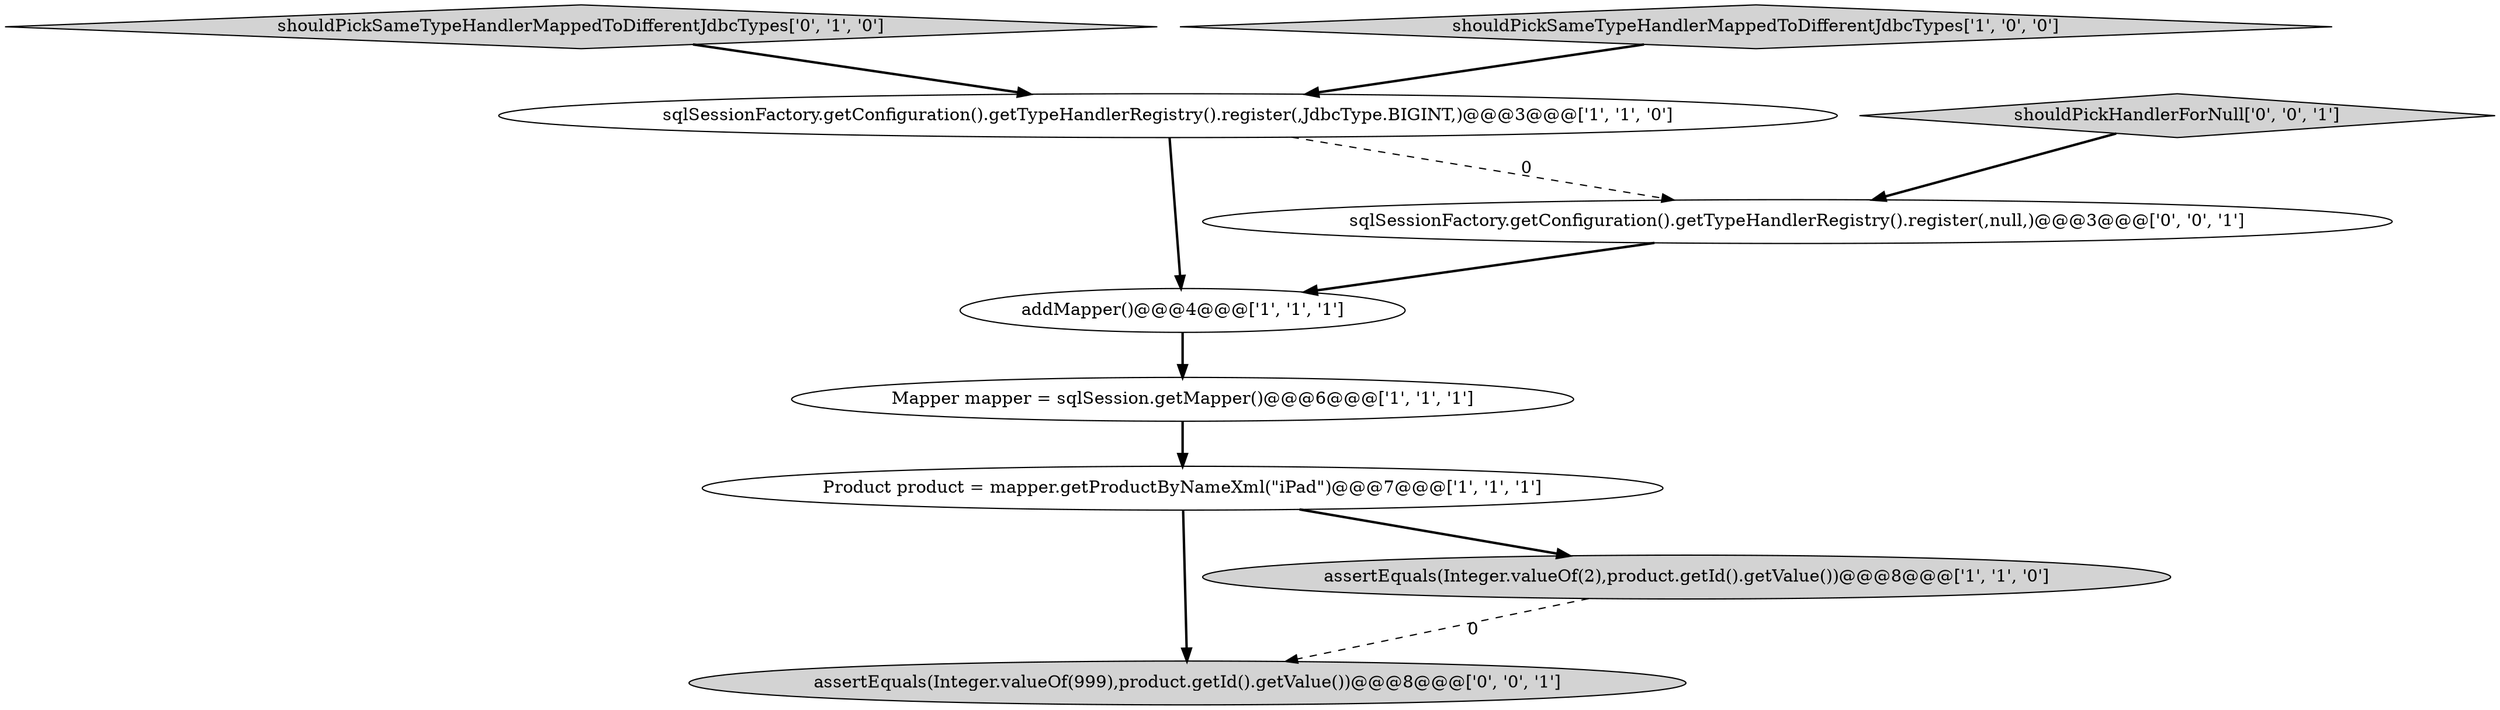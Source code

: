 digraph {
6 [style = filled, label = "shouldPickSameTypeHandlerMappedToDifferentJdbcTypes['0', '1', '0']", fillcolor = lightgray, shape = diamond image = "AAA0AAABBB2BBB"];
1 [style = filled, label = "shouldPickSameTypeHandlerMappedToDifferentJdbcTypes['1', '0', '0']", fillcolor = lightgray, shape = diamond image = "AAA0AAABBB1BBB"];
3 [style = filled, label = "sqlSessionFactory.getConfiguration().getTypeHandlerRegistry().register(,JdbcType.BIGINT,)@@@3@@@['1', '1', '0']", fillcolor = white, shape = ellipse image = "AAA0AAABBB1BBB"];
7 [style = filled, label = "assertEquals(Integer.valueOf(999),product.getId().getValue())@@@8@@@['0', '0', '1']", fillcolor = lightgray, shape = ellipse image = "AAA0AAABBB3BBB"];
0 [style = filled, label = "Mapper mapper = sqlSession.getMapper()@@@6@@@['1', '1', '1']", fillcolor = white, shape = ellipse image = "AAA0AAABBB1BBB"];
2 [style = filled, label = "Product product = mapper.getProductByNameXml(\"iPad\")@@@7@@@['1', '1', '1']", fillcolor = white, shape = ellipse image = "AAA0AAABBB1BBB"];
8 [style = filled, label = "sqlSessionFactory.getConfiguration().getTypeHandlerRegistry().register(,null,)@@@3@@@['0', '0', '1']", fillcolor = white, shape = ellipse image = "AAA0AAABBB3BBB"];
9 [style = filled, label = "shouldPickHandlerForNull['0', '0', '1']", fillcolor = lightgray, shape = diamond image = "AAA0AAABBB3BBB"];
4 [style = filled, label = "assertEquals(Integer.valueOf(2),product.getId().getValue())@@@8@@@['1', '1', '0']", fillcolor = lightgray, shape = ellipse image = "AAA0AAABBB1BBB"];
5 [style = filled, label = "addMapper()@@@4@@@['1', '1', '1']", fillcolor = white, shape = ellipse image = "AAA0AAABBB1BBB"];
1->3 [style = bold, label=""];
3->8 [style = dashed, label="0"];
6->3 [style = bold, label=""];
3->5 [style = bold, label=""];
2->7 [style = bold, label=""];
8->5 [style = bold, label=""];
5->0 [style = bold, label=""];
9->8 [style = bold, label=""];
2->4 [style = bold, label=""];
4->7 [style = dashed, label="0"];
0->2 [style = bold, label=""];
}
